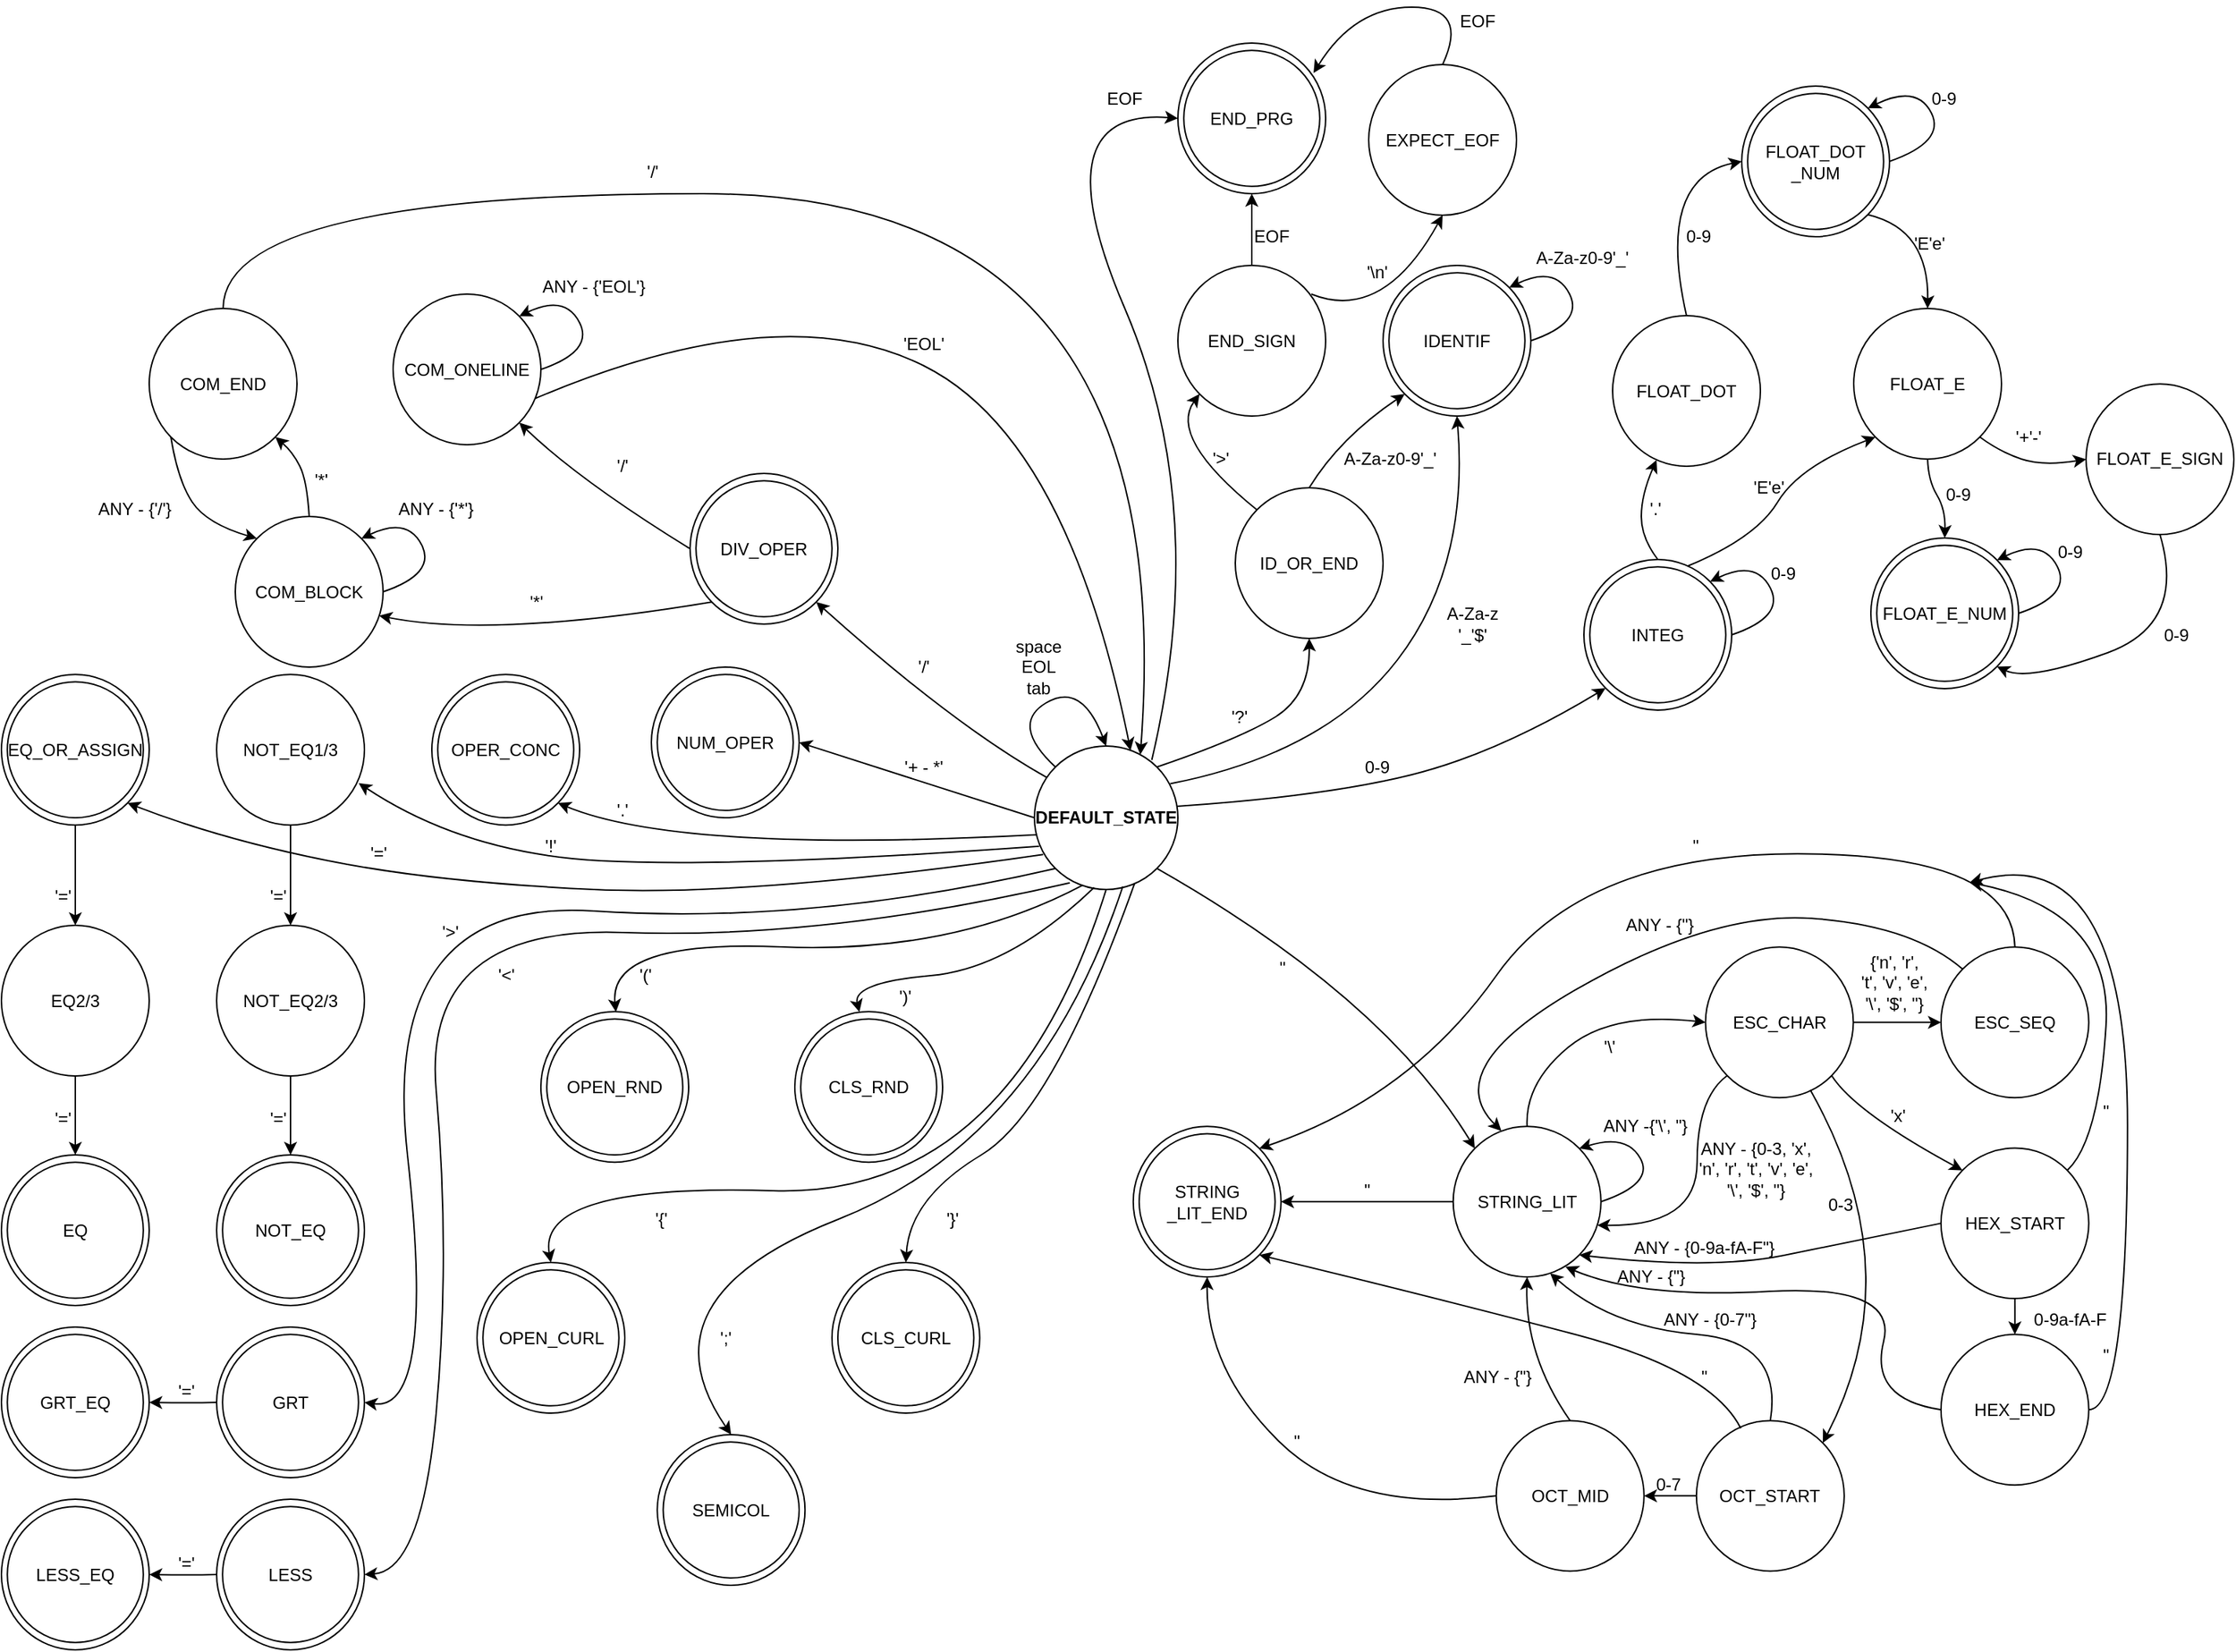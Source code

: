 <mxfile version="20.5.3"><diagram id="B4c5OdeZnFxXY1j4tQRh" name="Page-1"><mxGraphModel dx="1146" dy="499" grid="1" gridSize="10" guides="1" tooltips="1" connect="1" arrows="1" fold="1" page="1" pageScale="1" pageWidth="1654" pageHeight="1169" math="0" shadow="0"><root><mxCell id="0"/><mxCell id="1" parent="0"/><mxCell id="rxYX9RSnvcoezxCYLgSo-1" value="&lt;div&gt;&lt;b&gt;DEFAULT_STATE&lt;br&gt;&lt;/b&gt;&lt;/div&gt;" style="ellipse;whiteSpace=wrap;html=1;" parent="1" vertex="1"><mxGeometry x="777" y="535" width="100" height="100" as="geometry"/></mxCell><mxCell id="rxYX9RSnvcoezxCYLgSo-2" value="" style="curved=1;endArrow=classic;html=1;rounded=0;entryX=0.5;entryY=0;entryDx=0;entryDy=0;exitX=0;exitY=0;exitDx=0;exitDy=0;" parent="1" source="rxYX9RSnvcoezxCYLgSo-1" target="rxYX9RSnvcoezxCYLgSo-1" edge="1"><mxGeometry width="50" height="50" relative="1" as="geometry"><mxPoint x="790" y="550" as="sourcePoint"/><mxPoint x="817" y="539" as="targetPoint"/><Array as="points"><mxPoint x="760" y="520"/><mxPoint x="810" y="490"/></Array></mxGeometry></mxCell><mxCell id="rxYX9RSnvcoezxCYLgSo-3" value="&lt;div&gt;space&lt;/div&gt;&lt;div&gt;EOL&lt;/div&gt;&lt;div&gt;tab&lt;br&gt;&lt;/div&gt;" style="text;html=1;strokeColor=none;fillColor=none;align=center;verticalAlign=middle;whiteSpace=wrap;rounded=0;" parent="1" vertex="1"><mxGeometry x="750" y="460" width="60" height="40" as="geometry"/></mxCell><mxCell id="rxYX9RSnvcoezxCYLgSo-8" value="" style="curved=1;endArrow=classic;html=1;rounded=0;exitX=0.089;exitY=0.221;exitDx=0;exitDy=0;exitPerimeter=0;entryX=1;entryY=1;entryDx=0;entryDy=0;" parent="1" source="rxYX9RSnvcoezxCYLgSo-1" target="rxYX9RSnvcoezxCYLgSo-11" edge="1"><mxGeometry width="50" height="50" relative="1" as="geometry"><mxPoint x="650" y="560" as="sourcePoint"/><mxPoint x="640" y="470" as="targetPoint"/><Array as="points"><mxPoint x="720" y="520"/></Array></mxGeometry></mxCell><mxCell id="rxYX9RSnvcoezxCYLgSo-9" value="'/'" style="text;html=1;strokeColor=none;fillColor=none;align=center;verticalAlign=middle;whiteSpace=wrap;rounded=0;" parent="1" vertex="1"><mxGeometry x="670" y="465" width="60" height="30" as="geometry"/></mxCell><mxCell id="rxYX9RSnvcoezxCYLgSo-11" value="" style="ellipse;whiteSpace=wrap;html=1;" parent="1" vertex="1"><mxGeometry x="537" y="345" width="103" height="105" as="geometry"/></mxCell><mxCell id="rxYX9RSnvcoezxCYLgSo-14" value="DIV_OPER" style="ellipse;whiteSpace=wrap;html=1;aspect=fixed;" parent="1" vertex="1"><mxGeometry x="541.12" y="350.12" width="94.76" height="94.76" as="geometry"/></mxCell><mxCell id="rxYX9RSnvcoezxCYLgSo-16" value="COM_ONELINE" style="ellipse;whiteSpace=wrap;html=1;" parent="1" vertex="1"><mxGeometry x="330" y="220" width="103" height="105" as="geometry"/></mxCell><mxCell id="rxYX9RSnvcoezxCYLgSo-24" value="" style="curved=1;endArrow=classic;html=1;rounded=0;exitX=1;exitY=0.5;exitDx=0;exitDy=0;entryX=1;entryY=0;entryDx=0;entryDy=0;" parent="1" source="rxYX9RSnvcoezxCYLgSo-16" target="rxYX9RSnvcoezxCYLgSo-16" edge="1"><mxGeometry width="50" height="50" relative="1" as="geometry"><mxPoint x="433" y="280" as="sourcePoint"/><mxPoint x="483" y="230" as="targetPoint"/><Array as="points"><mxPoint x="470" y="260"/><mxPoint x="450" y="220"/></Array></mxGeometry></mxCell><mxCell id="rxYX9RSnvcoezxCYLgSo-25" value="ANY - {'EOL'}" style="text;html=1;strokeColor=none;fillColor=none;align=center;verticalAlign=middle;whiteSpace=wrap;rounded=0;" parent="1" vertex="1"><mxGeometry x="430" y="200" width="80" height="30" as="geometry"/></mxCell><mxCell id="rxYX9RSnvcoezxCYLgSo-26" value="" style="curved=1;endArrow=classic;html=1;rounded=0;exitX=0;exitY=0.5;exitDx=0;exitDy=0;entryX=1;entryY=1;entryDx=0;entryDy=0;" parent="1" source="rxYX9RSnvcoezxCYLgSo-11" target="rxYX9RSnvcoezxCYLgSo-16" edge="1"><mxGeometry width="50" height="50" relative="1" as="geometry"><mxPoint x="460" y="360" as="sourcePoint"/><mxPoint x="510" y="310" as="targetPoint"/><Array as="points"><mxPoint x="460" y="350"/></Array></mxGeometry></mxCell><mxCell id="rxYX9RSnvcoezxCYLgSo-27" value="'/'" style="text;html=1;strokeColor=none;fillColor=none;align=center;verticalAlign=middle;whiteSpace=wrap;rounded=0;" parent="1" vertex="1"><mxGeometry x="460" y="325" width="60" height="30" as="geometry"/></mxCell><mxCell id="rxYX9RSnvcoezxCYLgSo-28" value="" style="curved=1;endArrow=classic;html=1;rounded=0;exitX=0.961;exitY=0.693;exitDx=0;exitDy=0;entryX=0.67;entryY=0.031;entryDx=0;entryDy=0;entryPerimeter=0;exitPerimeter=0;" parent="1" source="rxYX9RSnvcoezxCYLgSo-16" target="rxYX9RSnvcoezxCYLgSo-1" edge="1"><mxGeometry width="50" height="50" relative="1" as="geometry"><mxPoint x="560" y="325" as="sourcePoint"/><mxPoint x="810" y="430" as="targetPoint"/><Array as="points"><mxPoint x="600" y="220"/><mxPoint x="800" y="320"/></Array></mxGeometry></mxCell><mxCell id="rxYX9RSnvcoezxCYLgSo-29" value="'EOL'" style="text;html=1;strokeColor=none;fillColor=none;align=center;verticalAlign=middle;whiteSpace=wrap;rounded=0;" parent="1" vertex="1"><mxGeometry x="670" y="240" width="60" height="30" as="geometry"/></mxCell><mxCell id="rxYX9RSnvcoezxCYLgSo-31" value="COM_BLOCK" style="ellipse;whiteSpace=wrap;html=1;" parent="1" vertex="1"><mxGeometry x="220" y="375" width="103" height="105" as="geometry"/></mxCell><mxCell id="rxYX9RSnvcoezxCYLgSo-32" value="" style="curved=1;endArrow=classic;html=1;rounded=0;exitX=1;exitY=0.5;exitDx=0;exitDy=0;entryX=1;entryY=0;entryDx=0;entryDy=0;" parent="1" source="rxYX9RSnvcoezxCYLgSo-31" target="rxYX9RSnvcoezxCYLgSo-31" edge="1"><mxGeometry width="50" height="50" relative="1" as="geometry"><mxPoint x="323" y="435" as="sourcePoint"/><mxPoint x="373" y="385" as="targetPoint"/><Array as="points"><mxPoint x="360" y="415"/><mxPoint x="340" y="375"/></Array></mxGeometry></mxCell><mxCell id="rxYX9RSnvcoezxCYLgSo-33" value="ANY - {'*'}" style="text;html=1;strokeColor=none;fillColor=none;align=center;verticalAlign=middle;whiteSpace=wrap;rounded=0;" parent="1" vertex="1"><mxGeometry x="320" y="355" width="80" height="30" as="geometry"/></mxCell><mxCell id="rxYX9RSnvcoezxCYLgSo-34" value="" style="curved=1;endArrow=classic;html=1;rounded=0;exitX=0;exitY=1;exitDx=0;exitDy=0;entryX=0.974;entryY=0.659;entryDx=0;entryDy=0;entryPerimeter=0;" parent="1" source="rxYX9RSnvcoezxCYLgSo-11" target="rxYX9RSnvcoezxCYLgSo-31" edge="1"><mxGeometry width="50" height="50" relative="1" as="geometry"><mxPoint x="420" y="420" as="sourcePoint"/><mxPoint x="470" y="370" as="targetPoint"/><Array as="points"><mxPoint x="400" y="460"/></Array></mxGeometry></mxCell><mxCell id="rxYX9RSnvcoezxCYLgSo-35" value="'*'" style="text;html=1;strokeColor=none;fillColor=none;align=center;verticalAlign=middle;whiteSpace=wrap;rounded=0;" parent="1" vertex="1"><mxGeometry x="400" y="420" width="60" height="30" as="geometry"/></mxCell><mxCell id="rxYX9RSnvcoezxCYLgSo-38" value="COM_END" style="ellipse;whiteSpace=wrap;html=1;" parent="1" vertex="1"><mxGeometry x="160" y="230" width="103" height="105" as="geometry"/></mxCell><mxCell id="rxYX9RSnvcoezxCYLgSo-41" value="" style="curved=1;endArrow=classic;html=1;rounded=0;exitX=0.5;exitY=0;exitDx=0;exitDy=0;entryX=1;entryY=1;entryDx=0;entryDy=0;" parent="1" source="rxYX9RSnvcoezxCYLgSo-31" target="rxYX9RSnvcoezxCYLgSo-38" edge="1"><mxGeometry width="50" height="50" relative="1" as="geometry"><mxPoint x="270" y="350" as="sourcePoint"/><mxPoint x="320" y="300" as="targetPoint"/><Array as="points"><mxPoint x="270" y="350"/><mxPoint x="260" y="330"/></Array></mxGeometry></mxCell><mxCell id="rxYX9RSnvcoezxCYLgSo-42" value="'*'" style="text;html=1;strokeColor=none;fillColor=none;align=center;verticalAlign=middle;whiteSpace=wrap;rounded=0;" parent="1" vertex="1"><mxGeometry x="250" y="335" width="60" height="30" as="geometry"/></mxCell><mxCell id="rxYX9RSnvcoezxCYLgSo-43" value="" style="curved=1;endArrow=classic;html=1;rounded=0;exitX=0.5;exitY=0;exitDx=0;exitDy=0;entryX=0.738;entryY=0.06;entryDx=0;entryDy=0;entryPerimeter=0;" parent="1" source="rxYX9RSnvcoezxCYLgSo-38" target="rxYX9RSnvcoezxCYLgSo-1" edge="1"><mxGeometry width="50" height="50" relative="1" as="geometry"><mxPoint x="230" y="200" as="sourcePoint"/><mxPoint x="280" y="150" as="targetPoint"/><Array as="points"><mxPoint x="212" y="150"/><mxPoint x="880" y="150"/></Array></mxGeometry></mxCell><mxCell id="rxYX9RSnvcoezxCYLgSo-44" value="'/'" style="text;html=1;strokeColor=none;fillColor=none;align=center;verticalAlign=middle;whiteSpace=wrap;rounded=0;" parent="1" vertex="1"><mxGeometry x="481.12" y="120" width="60" height="30" as="geometry"/></mxCell><mxCell id="rxYX9RSnvcoezxCYLgSo-45" value="" style="curved=1;endArrow=classic;html=1;rounded=0;entryX=0;entryY=0;entryDx=0;entryDy=0;exitX=0;exitY=1;exitDx=0;exitDy=0;" parent="1" source="rxYX9RSnvcoezxCYLgSo-38" target="rxYX9RSnvcoezxCYLgSo-31" edge="1"><mxGeometry width="50" height="50" relative="1" as="geometry"><mxPoint x="380" y="350" as="sourcePoint"/><mxPoint x="430" y="300" as="targetPoint"/><Array as="points"><mxPoint x="180" y="350"/><mxPoint x="200" y="380"/></Array></mxGeometry></mxCell><mxCell id="rxYX9RSnvcoezxCYLgSo-46" value="ANY - {'/'}" style="text;html=1;strokeColor=none;fillColor=none;align=center;verticalAlign=middle;whiteSpace=wrap;rounded=0;" parent="1" vertex="1"><mxGeometry x="120" y="355" width="60" height="30" as="geometry"/></mxCell><mxCell id="RRF14F_0tP4bHI7PFCEU-1" value="" style="ellipse;whiteSpace=wrap;html=1;" parent="1" vertex="1"><mxGeometry x="510" y="480" width="103" height="105" as="geometry"/></mxCell><mxCell id="RRF14F_0tP4bHI7PFCEU-2" value="NUM_OPER" style="ellipse;whiteSpace=wrap;html=1;aspect=fixed;" parent="1" vertex="1"><mxGeometry x="514.12" y="485.12" width="94.76" height="94.76" as="geometry"/></mxCell><mxCell id="RRF14F_0tP4bHI7PFCEU-3" value="" style="curved=1;endArrow=classic;html=1;rounded=0;exitX=0;exitY=0.5;exitDx=0;exitDy=0;entryX=1;entryY=0.5;entryDx=0;entryDy=0;" parent="1" source="rxYX9RSnvcoezxCYLgSo-1" target="RRF14F_0tP4bHI7PFCEU-1" edge="1"><mxGeometry width="50" height="50" relative="1" as="geometry"><mxPoint x="480" y="630" as="sourcePoint"/><mxPoint x="530" y="580" as="targetPoint"/><Array as="points"/></mxGeometry></mxCell><mxCell id="RRF14F_0tP4bHI7PFCEU-4" value="'+ - *'" style="text;html=1;strokeColor=none;fillColor=none;align=center;verticalAlign=middle;whiteSpace=wrap;rounded=0;" parent="1" vertex="1"><mxGeometry x="670" y="535" width="60" height="30" as="geometry"/></mxCell><mxCell id="RRF14F_0tP4bHI7PFCEU-5" value="" style="ellipse;whiteSpace=wrap;html=1;" parent="1" vertex="1"><mxGeometry x="357" y="485.12" width="103" height="105" as="geometry"/></mxCell><mxCell id="RRF14F_0tP4bHI7PFCEU-6" value="OPER_CONC" style="ellipse;whiteSpace=wrap;html=1;aspect=fixed;" parent="1" vertex="1"><mxGeometry x="361.12" y="490.24" width="94.76" height="94.76" as="geometry"/></mxCell><mxCell id="RRF14F_0tP4bHI7PFCEU-7" value="NOT_EQ1/3" style="ellipse;whiteSpace=wrap;html=1;" parent="1" vertex="1"><mxGeometry x="207" y="485.12" width="103" height="105" as="geometry"/></mxCell><mxCell id="RRF14F_0tP4bHI7PFCEU-9" value="" style="ellipse;whiteSpace=wrap;html=1;" parent="1" vertex="1"><mxGeometry x="57" y="485.12" width="103" height="105" as="geometry"/></mxCell><mxCell id="RRF14F_0tP4bHI7PFCEU-10" value="EQ_OR_ASSIGN" style="ellipse;whiteSpace=wrap;html=1;aspect=fixed;" parent="1" vertex="1"><mxGeometry x="61.12" y="490.24" width="94.76" height="94.76" as="geometry"/></mxCell><mxCell id="RRF14F_0tP4bHI7PFCEU-11" value="" style="curved=1;endArrow=classic;html=1;rounded=0;exitX=0.01;exitY=0.619;exitDx=0;exitDy=0;exitPerimeter=0;entryX=1;entryY=1;entryDx=0;entryDy=0;" parent="1" source="rxYX9RSnvcoezxCYLgSo-1" target="RRF14F_0tP4bHI7PFCEU-5" edge="1"><mxGeometry width="50" height="50" relative="1" as="geometry"><mxPoint x="380" y="630" as="sourcePoint"/><mxPoint x="430" y="580" as="targetPoint"/><Array as="points"><mxPoint x="530" y="610"/></Array></mxGeometry></mxCell><mxCell id="RRF14F_0tP4bHI7PFCEU-12" value="" style="curved=1;endArrow=classic;html=1;rounded=0;exitX=0.033;exitY=0.699;exitDx=0;exitDy=0;exitPerimeter=0;entryX=0.961;entryY=0.721;entryDx=0;entryDy=0;entryPerimeter=0;" parent="1" source="rxYX9RSnvcoezxCYLgSo-1" target="RRF14F_0tP4bHI7PFCEU-7" edge="1"><mxGeometry width="50" height="50" relative="1" as="geometry"><mxPoint x="380" y="630" as="sourcePoint"/><mxPoint x="430" y="580" as="targetPoint"/><Array as="points"><mxPoint x="570" y="620"/><mxPoint x="380" y="610"/></Array></mxGeometry></mxCell><mxCell id="RRF14F_0tP4bHI7PFCEU-13" value="" style="curved=1;endArrow=classic;html=1;rounded=0;exitX=0.061;exitY=0.756;exitDx=0;exitDy=0;exitPerimeter=0;entryX=1;entryY=1;entryDx=0;entryDy=0;" parent="1" source="rxYX9RSnvcoezxCYLgSo-1" target="RRF14F_0tP4bHI7PFCEU-9" edge="1"><mxGeometry width="50" height="50" relative="1" as="geometry"><mxPoint x="420" y="630" as="sourcePoint"/><mxPoint x="470" y="580" as="targetPoint"/><Array as="points"><mxPoint x="580" y="640"/><mxPoint x="360" y="630"/><mxPoint x="210" y="600"/></Array></mxGeometry></mxCell><mxCell id="RRF14F_0tP4bHI7PFCEU-14" value="'.'" style="text;html=1;strokeColor=none;fillColor=none;align=center;verticalAlign=middle;whiteSpace=wrap;rounded=0;" parent="1" vertex="1"><mxGeometry x="460" y="565" width="60" height="30" as="geometry"/></mxCell><mxCell id="RRF14F_0tP4bHI7PFCEU-15" value="'!'" style="text;html=1;strokeColor=none;fillColor=none;align=center;verticalAlign=middle;whiteSpace=wrap;rounded=0;" parent="1" vertex="1"><mxGeometry x="410" y="590.12" width="60" height="30" as="geometry"/></mxCell><mxCell id="RRF14F_0tP4bHI7PFCEU-16" value="'='" style="text;html=1;strokeColor=none;fillColor=none;align=center;verticalAlign=middle;whiteSpace=wrap;rounded=0;" parent="1" vertex="1"><mxGeometry x="290" y="595" width="60" height="30" as="geometry"/></mxCell><mxCell id="RRF14F_0tP4bHI7PFCEU-17" value="NOT_EQ2/3" style="ellipse;whiteSpace=wrap;html=1;" parent="1" vertex="1"><mxGeometry x="207" y="660" width="103" height="105" as="geometry"/></mxCell><mxCell id="RRF14F_0tP4bHI7PFCEU-18" value="" style="curved=1;endArrow=classic;html=1;rounded=0;exitX=0.5;exitY=1;exitDx=0;exitDy=0;entryX=0.5;entryY=0;entryDx=0;entryDy=0;" parent="1" source="RRF14F_0tP4bHI7PFCEU-7" target="RRF14F_0tP4bHI7PFCEU-17" edge="1"><mxGeometry width="50" height="50" relative="1" as="geometry"><mxPoint x="420" y="680" as="sourcePoint"/><mxPoint x="470" y="630" as="targetPoint"/><Array as="points"/></mxGeometry></mxCell><mxCell id="RRF14F_0tP4bHI7PFCEU-19" value="" style="ellipse;whiteSpace=wrap;html=1;" parent="1" vertex="1"><mxGeometry x="207" y="820" width="103" height="105" as="geometry"/></mxCell><mxCell id="RRF14F_0tP4bHI7PFCEU-20" value="NOT_EQ" style="ellipse;whiteSpace=wrap;html=1;aspect=fixed;" parent="1" vertex="1"><mxGeometry x="211.12" y="825.12" width="94.76" height="94.76" as="geometry"/></mxCell><mxCell id="RRF14F_0tP4bHI7PFCEU-21" value="" style="curved=1;endArrow=classic;html=1;rounded=0;exitX=0.5;exitY=1;exitDx=0;exitDy=0;entryX=0.5;entryY=0;entryDx=0;entryDy=0;" parent="1" source="RRF14F_0tP4bHI7PFCEU-17" target="RRF14F_0tP4bHI7PFCEU-19" edge="1"><mxGeometry width="50" height="50" relative="1" as="geometry"><mxPoint x="420" y="800" as="sourcePoint"/><mxPoint x="470" y="750" as="targetPoint"/><Array as="points"/></mxGeometry></mxCell><mxCell id="RRF14F_0tP4bHI7PFCEU-22" value="'='" style="text;html=1;strokeColor=none;fillColor=none;align=center;verticalAlign=middle;whiteSpace=wrap;rounded=0;" parent="1" vertex="1"><mxGeometry x="220" y="625" width="60" height="30" as="geometry"/></mxCell><mxCell id="RRF14F_0tP4bHI7PFCEU-23" value="'='" style="text;html=1;strokeColor=none;fillColor=none;align=center;verticalAlign=middle;whiteSpace=wrap;rounded=0;" parent="1" vertex="1"><mxGeometry x="220" y="780" width="60" height="30" as="geometry"/></mxCell><mxCell id="RRF14F_0tP4bHI7PFCEU-24" value="EQ2/3" style="ellipse;whiteSpace=wrap;html=1;" parent="1" vertex="1"><mxGeometry x="57" y="660" width="103" height="105" as="geometry"/></mxCell><mxCell id="RRF14F_0tP4bHI7PFCEU-25" value="" style="curved=1;endArrow=classic;html=1;rounded=0;exitX=0.5;exitY=1;exitDx=0;exitDy=0;entryX=0.5;entryY=0;entryDx=0;entryDy=0;" parent="1" target="RRF14F_0tP4bHI7PFCEU-24" edge="1"><mxGeometry width="50" height="50" relative="1" as="geometry"><mxPoint x="108.5" y="590.12" as="sourcePoint"/><mxPoint x="320" y="630" as="targetPoint"/><Array as="points"/></mxGeometry></mxCell><mxCell id="RRF14F_0tP4bHI7PFCEU-26" value="'='" style="text;html=1;strokeColor=none;fillColor=none;align=center;verticalAlign=middle;whiteSpace=wrap;rounded=0;" parent="1" vertex="1"><mxGeometry x="70" y="625" width="60" height="30" as="geometry"/></mxCell><mxCell id="RRF14F_0tP4bHI7PFCEU-27" value="" style="ellipse;whiteSpace=wrap;html=1;" parent="1" vertex="1"><mxGeometry x="57" y="820" width="103" height="105" as="geometry"/></mxCell><mxCell id="RRF14F_0tP4bHI7PFCEU-28" value="EQ" style="ellipse;whiteSpace=wrap;html=1;aspect=fixed;" parent="1" vertex="1"><mxGeometry x="61.12" y="825.12" width="94.76" height="94.76" as="geometry"/></mxCell><mxCell id="RRF14F_0tP4bHI7PFCEU-29" value="" style="curved=1;endArrow=classic;html=1;rounded=0;exitX=0.5;exitY=1;exitDx=0;exitDy=0;entryX=0.5;entryY=0;entryDx=0;entryDy=0;" parent="1" target="RRF14F_0tP4bHI7PFCEU-27" edge="1"><mxGeometry width="50" height="50" relative="1" as="geometry"><mxPoint x="108.5" y="765" as="sourcePoint"/><mxPoint x="320" y="750" as="targetPoint"/><Array as="points"/></mxGeometry></mxCell><mxCell id="RRF14F_0tP4bHI7PFCEU-30" value="'='" style="text;html=1;strokeColor=none;fillColor=none;align=center;verticalAlign=middle;whiteSpace=wrap;rounded=0;" parent="1" vertex="1"><mxGeometry x="70" y="780" width="60" height="30" as="geometry"/></mxCell><mxCell id="RRF14F_0tP4bHI7PFCEU-35" value="" style="ellipse;whiteSpace=wrap;html=1;" parent="1" vertex="1"><mxGeometry x="207" y="940" width="103" height="105" as="geometry"/></mxCell><mxCell id="RRF14F_0tP4bHI7PFCEU-36" value="GRT" style="ellipse;whiteSpace=wrap;html=1;aspect=fixed;" parent="1" vertex="1"><mxGeometry x="211.12" y="945.12" width="94.76" height="94.76" as="geometry"/></mxCell><mxCell id="RRF14F_0tP4bHI7PFCEU-37" value="" style="ellipse;whiteSpace=wrap;html=1;" parent="1" vertex="1"><mxGeometry x="207" y="1060" width="103" height="105" as="geometry"/></mxCell><mxCell id="RRF14F_0tP4bHI7PFCEU-38" value="LESS" style="ellipse;whiteSpace=wrap;html=1;aspect=fixed;" parent="1" vertex="1"><mxGeometry x="211.12" y="1065.12" width="94.76" height="94.76" as="geometry"/></mxCell><mxCell id="RRF14F_0tP4bHI7PFCEU-39" value="" style="curved=1;endArrow=classic;html=1;rounded=0;exitX=0;exitY=1;exitDx=0;exitDy=0;entryX=1;entryY=0.5;entryDx=0;entryDy=0;" parent="1" source="rxYX9RSnvcoezxCYLgSo-1" target="RRF14F_0tP4bHI7PFCEU-35" edge="1"><mxGeometry width="50" height="50" relative="1" as="geometry"><mxPoint x="360" y="900" as="sourcePoint"/><mxPoint x="410" y="850" as="targetPoint"/><Array as="points"><mxPoint x="620" y="660"/><mxPoint x="320" y="640"/><mxPoint x="360" y="1000"/></Array></mxGeometry></mxCell><mxCell id="RRF14F_0tP4bHI7PFCEU-40" value="" style="curved=1;endArrow=classic;html=1;rounded=0;exitX=0;exitY=1;exitDx=0;exitDy=0;entryX=1;entryY=0.5;entryDx=0;entryDy=0;" parent="1" target="RRF14F_0tP4bHI7PFCEU-37" edge="1"><mxGeometry width="50" height="50" relative="1" as="geometry"><mxPoint x="801.645" y="630.355" as="sourcePoint"/><mxPoint x="320.0" y="1002.5" as="targetPoint"/><Array as="points"><mxPoint x="630" y="670"/><mxPoint x="350" y="660"/><mxPoint x="370" y="890"/><mxPoint x="350" y="1110"/></Array></mxGeometry></mxCell><mxCell id="RRF14F_0tP4bHI7PFCEU-41" value="'&amp;gt;'" style="text;html=1;strokeColor=none;fillColor=none;align=center;verticalAlign=middle;whiteSpace=wrap;rounded=0;" parent="1" vertex="1"><mxGeometry x="340" y="650" width="60" height="30" as="geometry"/></mxCell><mxCell id="RRF14F_0tP4bHI7PFCEU-43" value="'&amp;lt;'" style="text;html=1;strokeColor=none;fillColor=none;align=center;verticalAlign=middle;whiteSpace=wrap;rounded=0;" parent="1" vertex="1"><mxGeometry x="378.5" y="680" width="60" height="30" as="geometry"/></mxCell><mxCell id="RRF14F_0tP4bHI7PFCEU-44" value="" style="ellipse;whiteSpace=wrap;html=1;" parent="1" vertex="1"><mxGeometry x="57" y="940" width="103" height="105" as="geometry"/></mxCell><mxCell id="RRF14F_0tP4bHI7PFCEU-45" value="GRT_EQ" style="ellipse;whiteSpace=wrap;html=1;aspect=fixed;" parent="1" vertex="1"><mxGeometry x="61.12" y="945.12" width="94.76" height="94.76" as="geometry"/></mxCell><mxCell id="RRF14F_0tP4bHI7PFCEU-48" value="" style="curved=1;endArrow=classic;html=1;rounded=0;exitX=0;exitY=0.5;exitDx=0;exitDy=0;entryX=1;entryY=0.5;entryDx=0;entryDy=0;" parent="1" source="RRF14F_0tP4bHI7PFCEU-35" target="RRF14F_0tP4bHI7PFCEU-44" edge="1"><mxGeometry width="50" height="50" relative="1" as="geometry"><mxPoint x="230" y="1080" as="sourcePoint"/><mxPoint x="280" y="1030" as="targetPoint"/><Array as="points"><mxPoint x="190" y="993"/></Array></mxGeometry></mxCell><mxCell id="RRF14F_0tP4bHI7PFCEU-49" value="" style="ellipse;whiteSpace=wrap;html=1;" parent="1" vertex="1"><mxGeometry x="57" y="1060" width="103" height="105" as="geometry"/></mxCell><mxCell id="RRF14F_0tP4bHI7PFCEU-50" value="LESS_EQ" style="ellipse;whiteSpace=wrap;html=1;aspect=fixed;" parent="1" vertex="1"><mxGeometry x="61.12" y="1065.12" width="94.76" height="94.76" as="geometry"/></mxCell><mxCell id="RRF14F_0tP4bHI7PFCEU-51" value="" style="curved=1;endArrow=classic;html=1;rounded=0;exitX=0;exitY=0.5;exitDx=0;exitDy=0;entryX=1;entryY=0.5;entryDx=0;entryDy=0;" parent="1" target="RRF14F_0tP4bHI7PFCEU-49" edge="1"><mxGeometry width="50" height="50" relative="1" as="geometry"><mxPoint x="207.0" y="1112.5" as="sourcePoint"/><mxPoint x="280" y="1150" as="targetPoint"/><Array as="points"><mxPoint x="190" y="1113"/></Array></mxGeometry></mxCell><mxCell id="RRF14F_0tP4bHI7PFCEU-52" value="'='" style="text;html=1;strokeColor=none;fillColor=none;align=center;verticalAlign=middle;whiteSpace=wrap;rounded=0;" parent="1" vertex="1"><mxGeometry x="155.88" y="970" width="60" height="30" as="geometry"/></mxCell><mxCell id="RRF14F_0tP4bHI7PFCEU-53" value="'='" style="text;html=1;strokeColor=none;fillColor=none;align=center;verticalAlign=middle;whiteSpace=wrap;rounded=0;" parent="1" vertex="1"><mxGeometry x="155.88" y="1090" width="60" height="30" as="geometry"/></mxCell><mxCell id="RRF14F_0tP4bHI7PFCEU-55" value="" style="ellipse;whiteSpace=wrap;html=1;" parent="1" vertex="1"><mxGeometry x="433" y="720.12" width="103" height="105" as="geometry"/></mxCell><mxCell id="RRF14F_0tP4bHI7PFCEU-56" value="OPEN_RND" style="ellipse;whiteSpace=wrap;html=1;aspect=fixed;" parent="1" vertex="1"><mxGeometry x="437.12" y="725.24" width="94.76" height="94.76" as="geometry"/></mxCell><mxCell id="RRF14F_0tP4bHI7PFCEU-57" value="" style="ellipse;whiteSpace=wrap;html=1;" parent="1" vertex="1"><mxGeometry x="610" y="720.12" width="103" height="105" as="geometry"/></mxCell><mxCell id="RRF14F_0tP4bHI7PFCEU-58" value="CLS_RND" style="ellipse;whiteSpace=wrap;html=1;aspect=fixed;" parent="1" vertex="1"><mxGeometry x="614.12" y="725.24" width="94.76" height="94.76" as="geometry"/></mxCell><mxCell id="RRF14F_0tP4bHI7PFCEU-60" value="" style="ellipse;whiteSpace=wrap;html=1;" parent="1" vertex="1"><mxGeometry x="514.12" y="1015" width="103" height="105" as="geometry"/></mxCell><mxCell id="RRF14F_0tP4bHI7PFCEU-61" value="SEMICOL" style="ellipse;whiteSpace=wrap;html=1;aspect=fixed;" parent="1" vertex="1"><mxGeometry x="518.24" y="1020.12" width="94.76" height="94.76" as="geometry"/></mxCell><mxCell id="RRF14F_0tP4bHI7PFCEU-62" value="" style="ellipse;whiteSpace=wrap;html=1;" parent="1" vertex="1"><mxGeometry x="388.5" y="895" width="103" height="105" as="geometry"/></mxCell><mxCell id="RRF14F_0tP4bHI7PFCEU-63" value="OPEN_CURL" style="ellipse;whiteSpace=wrap;html=1;aspect=fixed;" parent="1" vertex="1"><mxGeometry x="392.62" y="900.12" width="94.76" height="94.76" as="geometry"/></mxCell><mxCell id="RRF14F_0tP4bHI7PFCEU-64" value="" style="ellipse;whiteSpace=wrap;html=1;" parent="1" vertex="1"><mxGeometry x="635.88" y="895" width="103" height="105" as="geometry"/></mxCell><mxCell id="RRF14F_0tP4bHI7PFCEU-65" value="CLS_CURL" style="ellipse;whiteSpace=wrap;html=1;aspect=fixed;" parent="1" vertex="1"><mxGeometry x="640" y="900.12" width="94.76" height="94.76" as="geometry"/></mxCell><mxCell id="RRF14F_0tP4bHI7PFCEU-66" value="" style="curved=1;endArrow=classic;html=1;rounded=0;exitX=0.333;exitY=0.972;exitDx=0;exitDy=0;exitPerimeter=0;entryX=0.508;entryY=0.002;entryDx=0;entryDy=0;entryPerimeter=0;" parent="1" source="rxYX9RSnvcoezxCYLgSo-1" target="RRF14F_0tP4bHI7PFCEU-55" edge="1"><mxGeometry width="50" height="50" relative="1" as="geometry"><mxPoint x="660" y="820" as="sourcePoint"/><mxPoint x="490" y="720" as="targetPoint"/><Array as="points"><mxPoint x="720" y="680"/><mxPoint x="480" y="670"/></Array></mxGeometry></mxCell><mxCell id="RRF14F_0tP4bHI7PFCEU-67" value="" style="curved=1;endArrow=classic;html=1;rounded=0;exitX=0.416;exitY=0.986;exitDx=0;exitDy=0;exitPerimeter=0;entryX=0.437;entryY=0.003;entryDx=0;entryDy=0;entryPerimeter=0;" parent="1" source="rxYX9RSnvcoezxCYLgSo-1" target="RRF14F_0tP4bHI7PFCEU-57" edge="1"><mxGeometry width="50" height="50" relative="1" as="geometry"><mxPoint x="540" y="780" as="sourcePoint"/><mxPoint x="590" y="730" as="targetPoint"/><Array as="points"><mxPoint x="760" y="690"/><mxPoint x="650" y="700"/></Array></mxGeometry></mxCell><mxCell id="RRF14F_0tP4bHI7PFCEU-68" value="'('" style="text;html=1;strokeColor=none;fillColor=none;align=center;verticalAlign=middle;whiteSpace=wrap;rounded=0;" parent="1" vertex="1"><mxGeometry x="476" y="680" width="60" height="30" as="geometry"/></mxCell><mxCell id="RRF14F_0tP4bHI7PFCEU-69" value="')'" style="text;html=1;strokeColor=none;fillColor=none;align=center;verticalAlign=middle;whiteSpace=wrap;rounded=0;" parent="1" vertex="1"><mxGeometry x="657.38" y="695.24" width="60" height="30" as="geometry"/></mxCell><mxCell id="RRF14F_0tP4bHI7PFCEU-70" value="" style="curved=1;endArrow=classic;html=1;rounded=0;exitX=0.5;exitY=1;exitDx=0;exitDy=0;entryX=0.5;entryY=0;entryDx=0;entryDy=0;" parent="1" source="rxYX9RSnvcoezxCYLgSo-1" target="RRF14F_0tP4bHI7PFCEU-62" edge="1"><mxGeometry width="50" height="50" relative="1" as="geometry"><mxPoint x="450" y="900" as="sourcePoint"/><mxPoint x="500" y="850" as="targetPoint"/><Array as="points"><mxPoint x="760" y="850"/><mxPoint x="430" y="840"/></Array></mxGeometry></mxCell><mxCell id="RRF14F_0tP4bHI7PFCEU-71" value="" style="curved=1;endArrow=classic;html=1;rounded=0;entryX=0.5;entryY=0;entryDx=0;entryDy=0;exitX=0.616;exitY=0.979;exitDx=0;exitDy=0;exitPerimeter=0;" parent="1" source="rxYX9RSnvcoezxCYLgSo-1" target="RRF14F_0tP4bHI7PFCEU-60" edge="1"><mxGeometry width="50" height="50" relative="1" as="geometry"><mxPoint x="450" y="900" as="sourcePoint"/><mxPoint x="500" y="850" as="targetPoint"/><Array as="points"><mxPoint x="780" y="810"/><mxPoint x="500" y="920"/></Array></mxGeometry></mxCell><mxCell id="RRF14F_0tP4bHI7PFCEU-72" value="" style="curved=1;endArrow=classic;html=1;rounded=0;exitX=0.698;exitY=0.958;exitDx=0;exitDy=0;exitPerimeter=0;entryX=0.5;entryY=0;entryDx=0;entryDy=0;" parent="1" source="rxYX9RSnvcoezxCYLgSo-1" target="RRF14F_0tP4bHI7PFCEU-64" edge="1"><mxGeometry width="50" height="50" relative="1" as="geometry"><mxPoint x="450" y="900" as="sourcePoint"/><mxPoint x="500" y="850" as="targetPoint"/><Array as="points"><mxPoint x="790" y="790"/><mxPoint x="690" y="850"/></Array></mxGeometry></mxCell><mxCell id="RRF14F_0tP4bHI7PFCEU-74" value="'{'" style="text;html=1;strokeColor=none;fillColor=none;align=center;verticalAlign=middle;whiteSpace=wrap;rounded=0;" parent="1" vertex="1"><mxGeometry x="487.38" y="850" width="60" height="30" as="geometry"/></mxCell><mxCell id="RRF14F_0tP4bHI7PFCEU-76" value="'}'" style="text;html=1;strokeColor=none;fillColor=none;align=center;verticalAlign=middle;whiteSpace=wrap;rounded=0;" parent="1" vertex="1"><mxGeometry x="690" y="850" width="60" height="30" as="geometry"/></mxCell><mxCell id="RRF14F_0tP4bHI7PFCEU-77" value="';'" style="text;html=1;strokeColor=none;fillColor=none;align=center;verticalAlign=middle;whiteSpace=wrap;rounded=0;" parent="1" vertex="1"><mxGeometry x="531.5" y="932.5" width="60" height="30" as="geometry"/></mxCell><mxCell id="RRF14F_0tP4bHI7PFCEU-81" value="" style="curved=1;endArrow=classic;html=1;rounded=0;exitX=0.947;exitY=0.263;exitDx=0;exitDy=0;entryX=0.5;entryY=1;entryDx=0;entryDy=0;exitPerimeter=0;" parent="1" source="rxYX9RSnvcoezxCYLgSo-1" target="RRF14F_0tP4bHI7PFCEU-83" edge="1"><mxGeometry width="50" height="50" relative="1" as="geometry"><mxPoint x="970" y="440" as="sourcePoint"/><mxPoint x="1071.5" y="307.5" as="targetPoint"/><Array as="points"><mxPoint x="980" y="540"/><mxPoint x="1080" y="410"/></Array></mxGeometry></mxCell><mxCell id="RRF14F_0tP4bHI7PFCEU-83" value="" style="ellipse;whiteSpace=wrap;html=1;" parent="1" vertex="1"><mxGeometry x="1020" y="200" width="103" height="105" as="geometry"/></mxCell><mxCell id="RRF14F_0tP4bHI7PFCEU-84" value="" style="curved=1;endArrow=classic;html=1;rounded=0;exitX=1;exitY=0.5;exitDx=0;exitDy=0;entryX=1;entryY=0;entryDx=0;entryDy=0;" parent="1" source="RRF14F_0tP4bHI7PFCEU-83" target="RRF14F_0tP4bHI7PFCEU-83" edge="1"><mxGeometry width="50" height="50" relative="1" as="geometry"><mxPoint x="1123" y="260" as="sourcePoint"/><mxPoint x="1173" y="210" as="targetPoint"/><Array as="points"><mxPoint x="1160" y="240"/><mxPoint x="1140" y="200"/></Array></mxGeometry></mxCell><mxCell id="RRF14F_0tP4bHI7PFCEU-85" value="A-Za-z0-9'_'" style="text;html=1;strokeColor=none;fillColor=none;align=center;verticalAlign=middle;whiteSpace=wrap;rounded=0;" parent="1" vertex="1"><mxGeometry x="1118.88" y="180" width="80" height="30" as="geometry"/></mxCell><mxCell id="RRF14F_0tP4bHI7PFCEU-86" value="IDENTIF" style="ellipse;whiteSpace=wrap;html=1;aspect=fixed;" parent="1" vertex="1"><mxGeometry x="1024.12" y="205.12" width="94.76" height="94.76" as="geometry"/></mxCell><mxCell id="RRF14F_0tP4bHI7PFCEU-88" value="ID_OR_END" style="ellipse;whiteSpace=wrap;html=1;" parent="1" vertex="1"><mxGeometry x="917" y="355" width="103" height="105" as="geometry"/></mxCell><mxCell id="RRF14F_0tP4bHI7PFCEU-89" value="" style="curved=1;endArrow=classic;html=1;rounded=0;exitX=1;exitY=0;exitDx=0;exitDy=0;entryX=0.5;entryY=1;entryDx=0;entryDy=0;" parent="1" source="rxYX9RSnvcoezxCYLgSo-1" target="RRF14F_0tP4bHI7PFCEU-88" edge="1"><mxGeometry width="50" height="50" relative="1" as="geometry"><mxPoint x="740" y="450" as="sourcePoint"/><mxPoint x="790" y="400" as="targetPoint"/><Array as="points"><mxPoint x="920" y="530"/><mxPoint x="969" y="500"/></Array></mxGeometry></mxCell><mxCell id="RRF14F_0tP4bHI7PFCEU-90" value="END_SIGN" style="ellipse;whiteSpace=wrap;html=1;" parent="1" vertex="1"><mxGeometry x="877" y="200" width="103" height="105" as="geometry"/></mxCell><mxCell id="RRF14F_0tP4bHI7PFCEU-92" value="" style="curved=1;endArrow=classic;html=1;rounded=0;exitX=0;exitY=0;exitDx=0;exitDy=0;entryX=0;entryY=1;entryDx=0;entryDy=0;" parent="1" source="RRF14F_0tP4bHI7PFCEU-88" target="RRF14F_0tP4bHI7PFCEU-90" edge="1"><mxGeometry width="50" height="50" relative="1" as="geometry"><mxPoint x="860" y="350" as="sourcePoint"/><mxPoint x="910" y="300" as="targetPoint"/><Array as="points"><mxPoint x="870" y="320"/></Array></mxGeometry></mxCell><mxCell id="RRF14F_0tP4bHI7PFCEU-93" value="'?'" style="text;html=1;strokeColor=none;fillColor=none;align=center;verticalAlign=middle;whiteSpace=wrap;rounded=0;" parent="1" vertex="1"><mxGeometry x="890" y="500" width="60" height="30" as="geometry"/></mxCell><mxCell id="RRF14F_0tP4bHI7PFCEU-94" value="" style="curved=1;endArrow=classic;html=1;rounded=0;entryX=0;entryY=1;entryDx=0;entryDy=0;exitX=0.5;exitY=0;exitDx=0;exitDy=0;" parent="1" source="RRF14F_0tP4bHI7PFCEU-88" target="RRF14F_0tP4bHI7PFCEU-83" edge="1"><mxGeometry width="50" height="50" relative="1" as="geometry"><mxPoint x="840" y="420" as="sourcePoint"/><mxPoint x="890" y="370" as="targetPoint"/><Array as="points"><mxPoint x="990" y="320"/></Array></mxGeometry></mxCell><mxCell id="RRF14F_0tP4bHI7PFCEU-95" value="A-Za-z0-9'_'" style="text;html=1;strokeColor=none;fillColor=none;align=center;verticalAlign=middle;whiteSpace=wrap;rounded=0;" parent="1" vertex="1"><mxGeometry x="990" y="320.12" width="70" height="30" as="geometry"/></mxCell><mxCell id="RRF14F_0tP4bHI7PFCEU-96" value="'&amp;gt;'" style="text;html=1;strokeColor=none;fillColor=none;align=center;verticalAlign=middle;whiteSpace=wrap;rounded=0;" parent="1" vertex="1"><mxGeometry x="877" y="320.12" width="60" height="30" as="geometry"/></mxCell><mxCell id="RRF14F_0tP4bHI7PFCEU-97" value="END_SIGN" style="ellipse;whiteSpace=wrap;html=1;" parent="1" vertex="1"><mxGeometry x="877" y="45" width="103" height="105" as="geometry"/></mxCell><mxCell id="RRF14F_0tP4bHI7PFCEU-98" value="" style="endArrow=classic;html=1;rounded=0;exitX=0.5;exitY=0;exitDx=0;exitDy=0;entryX=0.5;entryY=1;entryDx=0;entryDy=0;" parent="1" source="RRF14F_0tP4bHI7PFCEU-90" target="RRF14F_0tP4bHI7PFCEU-97" edge="1"><mxGeometry width="50" height="50" relative="1" as="geometry"><mxPoint x="990" y="250" as="sourcePoint"/><mxPoint x="1040" y="200" as="targetPoint"/></mxGeometry></mxCell><mxCell id="RRF14F_0tP4bHI7PFCEU-99" value="EOF" style="text;html=1;align=center;verticalAlign=middle;resizable=0;points=[];autosize=1;strokeColor=none;fillColor=none;" parent="1" vertex="1"><mxGeometry x="917" y="165" width="50" height="30" as="geometry"/></mxCell><mxCell id="RRF14F_0tP4bHI7PFCEU-100" value="END_PRG" style="ellipse;whiteSpace=wrap;html=1;aspect=fixed;" parent="1" vertex="1"><mxGeometry x="881.12" y="50.12" width="94.76" height="94.76" as="geometry"/></mxCell><mxCell id="RRF14F_0tP4bHI7PFCEU-101" value="&lt;div&gt;A-Za-z&lt;/div&gt;&lt;div&gt;'_'$'&lt;/div&gt;" style="text;html=1;strokeColor=none;fillColor=none;align=center;verticalAlign=middle;whiteSpace=wrap;rounded=0;" parent="1" vertex="1"><mxGeometry x="1041.88" y="435" width="81.12" height="30" as="geometry"/></mxCell><mxCell id="RRF14F_0tP4bHI7PFCEU-102" value="" style="curved=1;endArrow=classic;html=1;rounded=0;exitX=0.996;exitY=0.42;exitDx=0;exitDy=0;exitPerimeter=0;entryX=0;entryY=1;entryDx=0;entryDy=0;" parent="1" source="rxYX9RSnvcoezxCYLgSo-1" target="RRF14F_0tP4bHI7PFCEU-103" edge="1"><mxGeometry width="50" height="50" relative="1" as="geometry"><mxPoint x="960" y="580" as="sourcePoint"/><mxPoint x="1130" y="520" as="targetPoint"/><Array as="points"><mxPoint x="980" y="570"/><mxPoint x="1100" y="540"/></Array></mxGeometry></mxCell><mxCell id="RRF14F_0tP4bHI7PFCEU-103" value="" style="ellipse;whiteSpace=wrap;html=1;" parent="1" vertex="1"><mxGeometry x="1160" y="405" width="103" height="105" as="geometry"/></mxCell><mxCell id="RRF14F_0tP4bHI7PFCEU-104" value="" style="curved=1;endArrow=classic;html=1;rounded=0;exitX=1;exitY=0.5;exitDx=0;exitDy=0;entryX=1;entryY=0;entryDx=0;entryDy=0;" parent="1" source="RRF14F_0tP4bHI7PFCEU-103" target="RRF14F_0tP4bHI7PFCEU-103" edge="1"><mxGeometry width="50" height="50" relative="1" as="geometry"><mxPoint x="1263" y="465" as="sourcePoint"/><mxPoint x="1313" y="415" as="targetPoint"/><Array as="points"><mxPoint x="1300" y="445"/><mxPoint x="1280" y="405"/></Array></mxGeometry></mxCell><mxCell id="RRF14F_0tP4bHI7PFCEU-105" value="0-9" style="text;html=1;strokeColor=none;fillColor=none;align=center;verticalAlign=middle;whiteSpace=wrap;rounded=0;" parent="1" vertex="1"><mxGeometry x="1258.88" y="400" width="80" height="30" as="geometry"/></mxCell><mxCell id="RRF14F_0tP4bHI7PFCEU-106" value="INTEG" style="ellipse;whiteSpace=wrap;html=1;aspect=fixed;" parent="1" vertex="1"><mxGeometry x="1164.12" y="410.12" width="94.76" height="94.76" as="geometry"/></mxCell><mxCell id="RRF14F_0tP4bHI7PFCEU-108" value="0-9" style="text;html=1;strokeColor=none;fillColor=none;align=center;verticalAlign=middle;whiteSpace=wrap;rounded=0;" parent="1" vertex="1"><mxGeometry x="975.88" y="535" width="80" height="30" as="geometry"/></mxCell><mxCell id="RRF14F_0tP4bHI7PFCEU-110" value="FLOAT_DOT" style="ellipse;whiteSpace=wrap;html=1;" parent="1" vertex="1"><mxGeometry x="1180" y="235" width="103" height="105" as="geometry"/></mxCell><mxCell id="RRF14F_0tP4bHI7PFCEU-118" value="" style="curved=1;endArrow=classic;html=1;rounded=0;exitX=0.5;exitY=0;exitDx=0;exitDy=0;entryX=0.297;entryY=0.958;entryDx=0;entryDy=0;entryPerimeter=0;" parent="1" source="RRF14F_0tP4bHI7PFCEU-103" target="RRF14F_0tP4bHI7PFCEU-110" edge="1"><mxGeometry width="50" height="50" relative="1" as="geometry"><mxPoint x="1200" y="380" as="sourcePoint"/><mxPoint x="1250" y="330" as="targetPoint"/><Array as="points"><mxPoint x="1200" y="390"/><mxPoint x="1200" y="360"/></Array></mxGeometry></mxCell><mxCell id="RRF14F_0tP4bHI7PFCEU-119" value="'.'" style="text;html=1;strokeColor=none;fillColor=none;align=center;verticalAlign=middle;whiteSpace=wrap;rounded=0;" parent="1" vertex="1"><mxGeometry x="1180" y="355" width="60" height="30" as="geometry"/></mxCell><mxCell id="RRF14F_0tP4bHI7PFCEU-120" value="" style="ellipse;whiteSpace=wrap;html=1;" parent="1" vertex="1"><mxGeometry x="1270" y="75" width="103" height="105" as="geometry"/></mxCell><mxCell id="RRF14F_0tP4bHI7PFCEU-121" value="&lt;div&gt;FLOAT_DOT&lt;/div&gt;&lt;div&gt;_NUM&lt;/div&gt;" style="ellipse;whiteSpace=wrap;html=1;aspect=fixed;" parent="1" vertex="1"><mxGeometry x="1274.12" y="80.12" width="94.76" height="94.76" as="geometry"/></mxCell><mxCell id="RRF14F_0tP4bHI7PFCEU-122" value="" style="curved=1;endArrow=classic;html=1;rounded=0;exitX=0.5;exitY=0;exitDx=0;exitDy=0;entryX=0;entryY=0.5;entryDx=0;entryDy=0;" parent="1" source="RRF14F_0tP4bHI7PFCEU-110" target="RRF14F_0tP4bHI7PFCEU-120" edge="1"><mxGeometry width="50" height="50" relative="1" as="geometry"><mxPoint x="1240" y="210" as="sourcePoint"/><mxPoint x="1290" y="160" as="targetPoint"/><Array as="points"><mxPoint x="1210" y="140"/></Array></mxGeometry></mxCell><mxCell id="RRF14F_0tP4bHI7PFCEU-123" value="0-9" style="text;html=1;strokeColor=none;fillColor=none;align=center;verticalAlign=middle;whiteSpace=wrap;rounded=0;" parent="1" vertex="1"><mxGeometry x="1210" y="165" width="60" height="30" as="geometry"/></mxCell><mxCell id="RRF14F_0tP4bHI7PFCEU-124" value="" style="curved=1;endArrow=classic;html=1;rounded=0;exitX=1;exitY=0.5;exitDx=0;exitDy=0;entryX=1;entryY=0;entryDx=0;entryDy=0;" parent="1" source="RRF14F_0tP4bHI7PFCEU-120" target="RRF14F_0tP4bHI7PFCEU-120" edge="1"><mxGeometry width="50" height="50" relative="1" as="geometry"><mxPoint x="1375.17" y="126.25" as="sourcePoint"/><mxPoint x="1359.997" y="89.037" as="targetPoint"/><Array as="points"><mxPoint x="1412.17" y="113.75"/><mxPoint x="1392.17" y="73.75"/></Array></mxGeometry></mxCell><mxCell id="RRF14F_0tP4bHI7PFCEU-125" value="0-9" style="text;html=1;strokeColor=none;fillColor=none;align=center;verticalAlign=middle;whiteSpace=wrap;rounded=0;" parent="1" vertex="1"><mxGeometry x="1371.05" y="68.75" width="80" height="30" as="geometry"/></mxCell><mxCell id="RRF14F_0tP4bHI7PFCEU-127" value="FLOAT_E" style="ellipse;whiteSpace=wrap;html=1;" parent="1" vertex="1"><mxGeometry x="1348.05" y="230" width="103" height="105" as="geometry"/></mxCell><mxCell id="RRF14F_0tP4bHI7PFCEU-128" value="" style="curved=1;endArrow=classic;html=1;rounded=0;exitX=1;exitY=1;exitDx=0;exitDy=0;entryX=0.5;entryY=0;entryDx=0;entryDy=0;" parent="1" source="RRF14F_0tP4bHI7PFCEU-120" target="RRF14F_0tP4bHI7PFCEU-127" edge="1"><mxGeometry width="50" height="50" relative="1" as="geometry"><mxPoint x="1400" y="240" as="sourcePoint"/><mxPoint x="1450" y="190" as="targetPoint"/><Array as="points"><mxPoint x="1380" y="170"/><mxPoint x="1400" y="200"/></Array></mxGeometry></mxCell><mxCell id="RRF14F_0tP4bHI7PFCEU-129" value="'E'e'" style="text;html=1;strokeColor=none;fillColor=none;align=center;verticalAlign=middle;whiteSpace=wrap;rounded=0;" parent="1" vertex="1"><mxGeometry x="1371.05" y="170" width="60" height="30" as="geometry"/></mxCell><mxCell id="RRF14F_0tP4bHI7PFCEU-130" value="" style="curved=1;endArrow=classic;html=1;rounded=0;exitX=0.701;exitY=0.044;exitDx=0;exitDy=0;exitPerimeter=0;entryX=0;entryY=1;entryDx=0;entryDy=0;" parent="1" source="RRF14F_0tP4bHI7PFCEU-103" target="RRF14F_0tP4bHI7PFCEU-127" edge="1"><mxGeometry width="50" height="50" relative="1" as="geometry"><mxPoint x="1280" y="380" as="sourcePoint"/><mxPoint x="1330" y="330" as="targetPoint"/><Array as="points"><mxPoint x="1280" y="390"/><mxPoint x="1310" y="340"/></Array></mxGeometry></mxCell><mxCell id="RRF14F_0tP4bHI7PFCEU-131" value="'E'e'" style="text;html=1;strokeColor=none;fillColor=none;align=center;verticalAlign=middle;whiteSpace=wrap;rounded=0;" parent="1" vertex="1"><mxGeometry x="1258.88" y="340" width="60" height="30" as="geometry"/></mxCell><mxCell id="RRF14F_0tP4bHI7PFCEU-132" value="FLOAT_E_SIGN" style="ellipse;whiteSpace=wrap;html=1;" parent="1" vertex="1"><mxGeometry x="1510" y="282.62" width="103" height="105" as="geometry"/></mxCell><mxCell id="RRF14F_0tP4bHI7PFCEU-133" value="" style="curved=1;endArrow=classic;html=1;rounded=0;exitX=1;exitY=1;exitDx=0;exitDy=0;entryX=0;entryY=0.5;entryDx=0;entryDy=0;" parent="1" source="RRF14F_0tP4bHI7PFCEU-127" target="RRF14F_0tP4bHI7PFCEU-132" edge="1"><mxGeometry width="50" height="50" relative="1" as="geometry"><mxPoint x="1450" y="360" as="sourcePoint"/><mxPoint x="1500" y="310" as="targetPoint"/><Array as="points"><mxPoint x="1450" y="330"/><mxPoint x="1480" y="340"/></Array></mxGeometry></mxCell><mxCell id="RRF14F_0tP4bHI7PFCEU-134" value="'+'-'" style="text;html=1;strokeColor=none;fillColor=none;align=center;verticalAlign=middle;whiteSpace=wrap;rounded=0;" parent="1" vertex="1"><mxGeometry x="1440" y="305" width="60" height="30" as="geometry"/></mxCell><mxCell id="RRF14F_0tP4bHI7PFCEU-135" value="" style="ellipse;whiteSpace=wrap;html=1;" parent="1" vertex="1"><mxGeometry x="1360" y="390" width="103" height="105" as="geometry"/></mxCell><mxCell id="RRF14F_0tP4bHI7PFCEU-136" value="" style="curved=1;endArrow=classic;html=1;rounded=0;exitX=1;exitY=0.5;exitDx=0;exitDy=0;entryX=1;entryY=0;entryDx=0;entryDy=0;" parent="1" source="RRF14F_0tP4bHI7PFCEU-135" target="RRF14F_0tP4bHI7PFCEU-135" edge="1"><mxGeometry width="50" height="50" relative="1" as="geometry"><mxPoint x="1463" y="450" as="sourcePoint"/><mxPoint x="1513" y="400" as="targetPoint"/><Array as="points"><mxPoint x="1500" y="430"/><mxPoint x="1480" y="390"/></Array></mxGeometry></mxCell><mxCell id="RRF14F_0tP4bHI7PFCEU-137" value="0-9" style="text;html=1;strokeColor=none;fillColor=none;align=center;verticalAlign=middle;whiteSpace=wrap;rounded=0;" parent="1" vertex="1"><mxGeometry x="1458.88" y="385" width="80" height="30" as="geometry"/></mxCell><mxCell id="RRF14F_0tP4bHI7PFCEU-138" value="FLOAT_E_NUM" style="ellipse;whiteSpace=wrap;html=1;aspect=fixed;" parent="1" vertex="1"><mxGeometry x="1364.12" y="395.12" width="94.76" height="94.76" as="geometry"/></mxCell><mxCell id="RRF14F_0tP4bHI7PFCEU-139" value="" style="curved=1;endArrow=classic;html=1;rounded=0;exitX=0.5;exitY=1;exitDx=0;exitDy=0;entryX=0.5;entryY=0;entryDx=0;entryDy=0;" parent="1" source="RRF14F_0tP4bHI7PFCEU-127" target="RRF14F_0tP4bHI7PFCEU-135" edge="1"><mxGeometry width="50" height="50" relative="1" as="geometry"><mxPoint x="1400" y="440" as="sourcePoint"/><mxPoint x="1450" y="390" as="targetPoint"/><Array as="points"><mxPoint x="1400" y="350"/><mxPoint x="1412" y="370"/></Array></mxGeometry></mxCell><mxCell id="RRF14F_0tP4bHI7PFCEU-140" value="0-9" style="text;html=1;strokeColor=none;fillColor=none;align=center;verticalAlign=middle;whiteSpace=wrap;rounded=0;" parent="1" vertex="1"><mxGeometry x="1391.05" y="345" width="60" height="30" as="geometry"/></mxCell><mxCell id="RRF14F_0tP4bHI7PFCEU-141" value="" style="curved=1;endArrow=classic;html=1;rounded=0;exitX=0.5;exitY=1;exitDx=0;exitDy=0;entryX=1;entryY=1;entryDx=0;entryDy=0;" parent="1" source="RRF14F_0tP4bHI7PFCEU-132" target="RRF14F_0tP4bHI7PFCEU-135" edge="1"><mxGeometry width="50" height="50" relative="1" as="geometry"><mxPoint x="1420" y="390" as="sourcePoint"/><mxPoint x="1470" y="340" as="targetPoint"/><Array as="points"><mxPoint x="1580" y="450"/><mxPoint x="1470" y="490"/></Array></mxGeometry></mxCell><mxCell id="RRF14F_0tP4bHI7PFCEU-151" style="edgeStyle=orthogonalEdgeStyle;rounded=0;orthogonalLoop=1;jettySize=auto;html=1;" parent="1" source="RRF14F_0tP4bHI7PFCEU-142" edge="1"><mxGeometry relative="1" as="geometry"><mxPoint x="948.88" y="852.62" as="targetPoint"/></mxGeometry></mxCell><mxCell id="RRF14F_0tP4bHI7PFCEU-142" value="STRING_LIT" style="ellipse;whiteSpace=wrap;html=1;" parent="1" vertex="1"><mxGeometry x="1068.88" y="800.12" width="103" height="105" as="geometry"/></mxCell><mxCell id="RRF14F_0tP4bHI7PFCEU-143" value="" style="curved=1;endArrow=classic;html=1;rounded=0;exitX=1;exitY=1;exitDx=0;exitDy=0;entryX=0;entryY=0;entryDx=0;entryDy=0;" parent="1" source="rxYX9RSnvcoezxCYLgSo-1" target="RRF14F_0tP4bHI7PFCEU-142" edge="1"><mxGeometry width="50" height="50" relative="1" as="geometry"><mxPoint x="1160" y="810" as="sourcePoint"/><mxPoint x="1210" y="760" as="targetPoint"/><Array as="points"><mxPoint x="1020" y="710"/></Array></mxGeometry></mxCell><mxCell id="RRF14F_0tP4bHI7PFCEU-144" value="&quot;" style="text;html=1;strokeColor=none;fillColor=none;align=center;verticalAlign=middle;whiteSpace=wrap;rounded=0;" parent="1" vertex="1"><mxGeometry x="920" y="675.12" width="60" height="30" as="geometry"/></mxCell><mxCell id="RRF14F_0tP4bHI7PFCEU-147" value="" style="curved=1;endArrow=classic;html=1;rounded=0;exitX=1;exitY=0.5;exitDx=0;exitDy=0;entryX=1;entryY=0;entryDx=0;entryDy=0;" parent="1" source="RRF14F_0tP4bHI7PFCEU-142" target="RRF14F_0tP4bHI7PFCEU-142" edge="1"><mxGeometry width="50" height="50" relative="1" as="geometry"><mxPoint x="1173.0" y="857.62" as="sourcePoint"/><mxPoint x="1158.031" y="820.615" as="targetPoint"/><Array as="points"><mxPoint x="1208.88" y="840.12"/><mxPoint x="1190" y="805.12"/></Array></mxGeometry></mxCell><mxCell id="RRF14F_0tP4bHI7PFCEU-148" value="ANY -{'\', &quot;}" style="text;html=1;strokeColor=none;fillColor=none;align=center;verticalAlign=middle;whiteSpace=wrap;rounded=0;" parent="1" vertex="1"><mxGeometry x="1163" y="785.12" width="80" height="30" as="geometry"/></mxCell><mxCell id="RRF14F_0tP4bHI7PFCEU-149" value="" style="ellipse;whiteSpace=wrap;html=1;" parent="1" vertex="1"><mxGeometry x="845.88" y="800.12" width="103" height="105" as="geometry"/></mxCell><mxCell id="RRF14F_0tP4bHI7PFCEU-150" value="&lt;div&gt;STRING&lt;/div&gt;&lt;div&gt;_LIT_END&lt;/div&gt;" style="ellipse;whiteSpace=wrap;html=1;aspect=fixed;" parent="1" vertex="1"><mxGeometry x="850" y="805.24" width="94.76" height="94.76" as="geometry"/></mxCell><mxCell id="RRF14F_0tP4bHI7PFCEU-152" value="&quot;" style="text;html=1;strokeColor=none;fillColor=none;align=center;verticalAlign=middle;whiteSpace=wrap;rounded=0;" parent="1" vertex="1"><mxGeometry x="978.88" y="830.12" width="60" height="30" as="geometry"/></mxCell><mxCell id="RRF14F_0tP4bHI7PFCEU-162" style="edgeStyle=orthogonalEdgeStyle;rounded=0;orthogonalLoop=1;jettySize=auto;html=1;entryX=0;entryY=0.5;entryDx=0;entryDy=0;" parent="1" source="RRF14F_0tP4bHI7PFCEU-154" target="RRF14F_0tP4bHI7PFCEU-161" edge="1"><mxGeometry relative="1" as="geometry"/></mxCell><mxCell id="RRF14F_0tP4bHI7PFCEU-154" value="ESC_CHAR" style="ellipse;whiteSpace=wrap;html=1;" parent="1" vertex="1"><mxGeometry x="1244.76" y="675.12" width="103" height="105" as="geometry"/></mxCell><mxCell id="RRF14F_0tP4bHI7PFCEU-155" value="" style="curved=1;endArrow=classic;html=1;rounded=0;exitX=0.5;exitY=0;exitDx=0;exitDy=0;entryX=0;entryY=0.5;entryDx=0;entryDy=0;" parent="1" source="RRF14F_0tP4bHI7PFCEU-142" target="RRF14F_0tP4bHI7PFCEU-154" edge="1"><mxGeometry width="50" height="50" relative="1" as="geometry"><mxPoint x="1208.88" y="800.12" as="sourcePoint"/><mxPoint x="1258.88" y="750.12" as="targetPoint"/><Array as="points"><mxPoint x="1118.88" y="770.12"/><mxPoint x="1178.88" y="720.12"/></Array></mxGeometry></mxCell><mxCell id="RRF14F_0tP4bHI7PFCEU-156" value="'\'" style="text;html=1;strokeColor=none;fillColor=none;align=center;verticalAlign=middle;whiteSpace=wrap;rounded=0;" parent="1" vertex="1"><mxGeometry x="1147.76" y="730.12" width="60" height="30" as="geometry"/></mxCell><mxCell id="RRF14F_0tP4bHI7PFCEU-158" value="" style="curved=1;endArrow=classic;html=1;rounded=0;exitX=0;exitY=1;exitDx=0;exitDy=0;entryX=0.975;entryY=0.656;entryDx=0;entryDy=0;entryPerimeter=0;" parent="1" source="RRF14F_0tP4bHI7PFCEU-154" target="RRF14F_0tP4bHI7PFCEU-142" edge="1"><mxGeometry width="50" height="50" relative="1" as="geometry"><mxPoint x="1264.93" y="915.12" as="sourcePoint"/><mxPoint x="1314.93" y="865.12" as="targetPoint"/><Array as="points"><mxPoint x="1238.88" y="780.12"/><mxPoint x="1238.88" y="870.12"/></Array></mxGeometry></mxCell><mxCell id="RRF14F_0tP4bHI7PFCEU-161" value="ESC_SEQ" style="ellipse;whiteSpace=wrap;html=1;" parent="1" vertex="1"><mxGeometry x="1408.88" y="675.12" width="103" height="105" as="geometry"/></mxCell><mxCell id="RRF14F_0tP4bHI7PFCEU-163" value="{'n', 'r', 't', 'v', 'e', '\', '$', &quot;}" style="text;html=1;strokeColor=none;fillColor=none;align=center;verticalAlign=middle;whiteSpace=wrap;rounded=0;" parent="1" vertex="1"><mxGeometry x="1351.88" y="685.48" width="48.95" height="29.88" as="geometry"/></mxCell><mxCell id="RRF14F_0tP4bHI7PFCEU-165" value="" style="curved=1;endArrow=classic;html=1;rounded=0;exitX=0.5;exitY=0;exitDx=0;exitDy=0;entryX=1;entryY=0;entryDx=0;entryDy=0;" parent="1" source="RRF14F_0tP4bHI7PFCEU-161" target="RRF14F_0tP4bHI7PFCEU-149" edge="1"><mxGeometry width="50" height="50" relative="1" as="geometry"><mxPoint x="1158.88" y="800.12" as="sourcePoint"/><mxPoint x="1208.88" y="750.12" as="targetPoint"/><Array as="points"><mxPoint x="1458.88" y="610.12"/><mxPoint x="1158.88" y="610.12"/><mxPoint x="1038.88" y="780.12"/></Array></mxGeometry></mxCell><mxCell id="RRF14F_0tP4bHI7PFCEU-167" value="&quot;" style="text;html=1;strokeColor=none;fillColor=none;align=center;verticalAlign=middle;whiteSpace=wrap;rounded=0;" parent="1" vertex="1"><mxGeometry x="1207.76" y="590.12" width="60" height="30" as="geometry"/></mxCell><mxCell id="RRF14F_0tP4bHI7PFCEU-173" style="edgeStyle=orthogonalEdgeStyle;rounded=0;orthogonalLoop=1;jettySize=auto;html=1;" parent="1" source="RRF14F_0tP4bHI7PFCEU-168" target="RRF14F_0tP4bHI7PFCEU-171" edge="1"><mxGeometry relative="1" as="geometry"/></mxCell><mxCell id="RRF14F_0tP4bHI7PFCEU-168" value="HEX_START" style="ellipse;whiteSpace=wrap;html=1;" parent="1" vertex="1"><mxGeometry x="1408.88" y="815.24" width="103" height="104.88" as="geometry"/></mxCell><mxCell id="RRF14F_0tP4bHI7PFCEU-169" value="" style="curved=1;endArrow=classic;html=1;rounded=0;exitX=1;exitY=1;exitDx=0;exitDy=0;entryX=0;entryY=0;entryDx=0;entryDy=0;" parent="1" source="RRF14F_0tP4bHI7PFCEU-154" target="RRF14F_0tP4bHI7PFCEU-168" edge="1"><mxGeometry width="50" height="50" relative="1" as="geometry"><mxPoint x="1288.88" y="860.12" as="sourcePoint"/><mxPoint x="1338.88" y="810.12" as="targetPoint"/><Array as="points"><mxPoint x="1348.88" y="790.12"/></Array></mxGeometry></mxCell><mxCell id="RRF14F_0tP4bHI7PFCEU-170" value="'x'" style="text;html=1;strokeColor=none;fillColor=none;align=center;verticalAlign=middle;whiteSpace=wrap;rounded=0;" parent="1" vertex="1"><mxGeometry x="1348.88" y="777.74" width="60" height="30" as="geometry"/></mxCell><mxCell id="RRF14F_0tP4bHI7PFCEU-171" value="HEX_END" style="ellipse;whiteSpace=wrap;html=1;" parent="1" vertex="1"><mxGeometry x="1408.88" y="945.12" width="103" height="105" as="geometry"/></mxCell><mxCell id="RRF14F_0tP4bHI7PFCEU-175" value="0-9a-fA-F" style="text;html=1;strokeColor=none;fillColor=none;align=center;verticalAlign=middle;whiteSpace=wrap;rounded=0;" parent="1" vertex="1"><mxGeometry x="1468.88" y="920.12" width="60" height="30" as="geometry"/></mxCell><mxCell id="RRF14F_0tP4bHI7PFCEU-176" value="" style="curved=1;endArrow=classic;html=1;rounded=0;exitX=0;exitY=0.5;exitDx=0;exitDy=0;entryX=1;entryY=1;entryDx=0;entryDy=0;" parent="1" source="RRF14F_0tP4bHI7PFCEU-168" target="RRF14F_0tP4bHI7PFCEU-142" edge="1"><mxGeometry width="50" height="50" relative="1" as="geometry"><mxPoint x="1288.88" y="930.12" as="sourcePoint"/><mxPoint x="1338.88" y="880.12" as="targetPoint"/><Array as="points"><mxPoint x="1348.88" y="880.12"/><mxPoint x="1248.88" y="900.12"/></Array></mxGeometry></mxCell><mxCell id="RRF14F_0tP4bHI7PFCEU-178" value="" style="curved=1;endArrow=classic;html=1;rounded=0;exitX=0;exitY=0.5;exitDx=0;exitDy=0;entryX=0.76;entryY=0.932;entryDx=0;entryDy=0;entryPerimeter=0;" parent="1" source="RRF14F_0tP4bHI7PFCEU-171" target="RRF14F_0tP4bHI7PFCEU-142" edge="1"><mxGeometry width="50" height="50" relative="1" as="geometry"><mxPoint x="1308.88" y="990.12" as="sourcePoint"/><mxPoint x="1358.88" y="940.12" as="targetPoint"/><Array as="points"><mxPoint x="1358.88" y="990.12"/><mxPoint x="1378.88" y="910.12"/><mxPoint x="1198.88" y="920.12"/></Array></mxGeometry></mxCell><mxCell id="RRF14F_0tP4bHI7PFCEU-181" value="ANY - {0-9a-fA-F&quot;}" style="text;html=1;strokeColor=none;fillColor=none;align=center;verticalAlign=middle;whiteSpace=wrap;rounded=0;" parent="1" vertex="1"><mxGeometry x="1188.88" y="870" width="110" height="30" as="geometry"/></mxCell><mxCell id="RRF14F_0tP4bHI7PFCEU-182" value="ANY - {&quot;}" style="text;html=1;strokeColor=none;fillColor=none;align=center;verticalAlign=middle;whiteSpace=wrap;rounded=0;" parent="1" vertex="1"><mxGeometry x="1176.93" y="890.24" width="60" height="30" as="geometry"/></mxCell><mxCell id="RRF14F_0tP4bHI7PFCEU-183" value="" style="curved=1;endArrow=classic;html=1;rounded=0;exitX=0;exitY=0;exitDx=0;exitDy=0;entryX=0.326;entryY=0.03;entryDx=0;entryDy=0;entryPerimeter=0;" parent="1" source="RRF14F_0tP4bHI7PFCEU-161" target="RRF14F_0tP4bHI7PFCEU-142" edge="1"><mxGeometry width="50" height="50" relative="1" as="geometry"><mxPoint x="1088.88" y="840.12" as="sourcePoint"/><mxPoint x="1138.88" y="790.12" as="targetPoint"/><Array as="points"><mxPoint x="1388.88" y="660.12"/><mxPoint x="1248.88" y="650.12"/><mxPoint x="1058.88" y="760.12"/></Array></mxGeometry></mxCell><mxCell id="RRF14F_0tP4bHI7PFCEU-184" value="ANY - {&quot;}" style="text;html=1;strokeColor=none;fillColor=none;align=center;verticalAlign=middle;whiteSpace=wrap;rounded=0;" parent="1" vertex="1"><mxGeometry x="1183" y="645.12" width="60" height="30" as="geometry"/></mxCell><mxCell id="RRF14F_0tP4bHI7PFCEU-185" value="" style="curved=1;endArrow=classic;html=1;rounded=0;exitX=1;exitY=0;exitDx=0;exitDy=0;" parent="1" source="RRF14F_0tP4bHI7PFCEU-168" edge="1"><mxGeometry width="50" height="50" relative="1" as="geometry"><mxPoint x="1318.88" y="800.12" as="sourcePoint"/><mxPoint x="1428.88" y="630.12" as="targetPoint"/><Array as="points"><mxPoint x="1518.88" y="810.12"/><mxPoint x="1528.88" y="650.12"/></Array></mxGeometry></mxCell><mxCell id="RRF14F_0tP4bHI7PFCEU-187" value="" style="curved=1;endArrow=classic;html=1;rounded=0;exitX=1;exitY=0.5;exitDx=0;exitDy=0;strokeColor=default;" parent="1" source="RRF14F_0tP4bHI7PFCEU-171" edge="1"><mxGeometry width="50" height="50" relative="1" as="geometry"><mxPoint x="1358.88" y="900.12" as="sourcePoint"/><mxPoint x="1428.88" y="630.12" as="targetPoint"/><Array as="points"><mxPoint x="1538.88" y="998.12"/><mxPoint x="1538.88" y="600.12"/></Array></mxGeometry></mxCell><mxCell id="RRF14F_0tP4bHI7PFCEU-188" value="&quot;" style="text;html=1;strokeColor=none;fillColor=none;align=center;verticalAlign=middle;whiteSpace=wrap;rounded=0;" parent="1" vertex="1"><mxGeometry x="1518.88" y="955.24" width="10" height="10" as="geometry"/></mxCell><mxCell id="RRF14F_0tP4bHI7PFCEU-189" value="&quot;" style="text;html=1;strokeColor=none;fillColor=none;align=center;verticalAlign=middle;whiteSpace=wrap;rounded=0;" parent="1" vertex="1"><mxGeometry x="1518.88" y="785.12" width="10" height="10" as="geometry"/></mxCell><mxCell id="RRF14F_0tP4bHI7PFCEU-195" style="edgeStyle=orthogonalEdgeStyle;curved=1;rounded=0;orthogonalLoop=1;jettySize=auto;html=1;strokeColor=default;" parent="1" source="RRF14F_0tP4bHI7PFCEU-190" target="RRF14F_0tP4bHI7PFCEU-193" edge="1"><mxGeometry relative="1" as="geometry"/></mxCell><mxCell id="RRF14F_0tP4bHI7PFCEU-190" value="OCT_START" style="ellipse;whiteSpace=wrap;html=1;" parent="1" vertex="1"><mxGeometry x="1238.43" y="1005.24" width="103" height="104.88" as="geometry"/></mxCell><mxCell id="RRF14F_0tP4bHI7PFCEU-191" value="" style="curved=1;endArrow=classic;html=1;rounded=0;strokeColor=default;exitX=0.709;exitY=0.949;exitDx=0;exitDy=0;exitPerimeter=0;entryX=1;entryY=0;entryDx=0;entryDy=0;" parent="1" source="RRF14F_0tP4bHI7PFCEU-154" target="RRF14F_0tP4bHI7PFCEU-190" edge="1"><mxGeometry width="50" height="50" relative="1" as="geometry"><mxPoint x="1058.88" y="900.12" as="sourcePoint"/><mxPoint x="1108.88" y="850.12" as="targetPoint"/><Array as="points"><mxPoint x="1388.88" y="900.12"/></Array></mxGeometry></mxCell><mxCell id="RRF14F_0tP4bHI7PFCEU-192" value="0-3" style="text;html=1;strokeColor=none;fillColor=none;align=center;verticalAlign=middle;whiteSpace=wrap;rounded=0;" parent="1" vertex="1"><mxGeometry x="1308.88" y="840.12" width="60" height="30" as="geometry"/></mxCell><mxCell id="RRF14F_0tP4bHI7PFCEU-193" value="OCT_MID" style="ellipse;whiteSpace=wrap;html=1;" parent="1" vertex="1"><mxGeometry x="1098.88" y="1005.24" width="103" height="104.88" as="geometry"/></mxCell><mxCell id="RRF14F_0tP4bHI7PFCEU-196" value="0-7" style="text;html=1;strokeColor=none;fillColor=none;align=center;verticalAlign=middle;whiteSpace=wrap;rounded=0;" parent="1" vertex="1"><mxGeometry x="1188.88" y="1035.12" width="60" height="30" as="geometry"/></mxCell><mxCell id="RRF14F_0tP4bHI7PFCEU-197" value="" style="curved=1;endArrow=classic;html=1;rounded=0;strokeColor=default;exitX=0.5;exitY=0;exitDx=0;exitDy=0;entryX=0.656;entryY=0.975;entryDx=0;entryDy=0;entryPerimeter=0;" parent="1" source="RRF14F_0tP4bHI7PFCEU-190" target="RRF14F_0tP4bHI7PFCEU-142" edge="1"><mxGeometry width="50" height="50" relative="1" as="geometry"><mxPoint x="1128.88" y="990.12" as="sourcePoint"/><mxPoint x="1178.88" y="940.12" as="targetPoint"/><Array as="points"><mxPoint x="1298.88" y="950.12"/><mxPoint x="1178.88" y="940.12"/></Array></mxGeometry></mxCell><mxCell id="RRF14F_0tP4bHI7PFCEU-198" value="ANY - {0-7&quot;}" style="text;html=1;strokeColor=none;fillColor=none;align=center;verticalAlign=middle;whiteSpace=wrap;rounded=0;" parent="1" vertex="1"><mxGeometry x="1207.76" y="920.12" width="80" height="30" as="geometry"/></mxCell><mxCell id="RRF14F_0tP4bHI7PFCEU-199" value="" style="curved=1;endArrow=classic;html=1;rounded=0;strokeColor=default;exitX=0.3;exitY=0.051;exitDx=0;exitDy=0;exitPerimeter=0;entryX=1;entryY=1;entryDx=0;entryDy=0;" parent="1" source="RRF14F_0tP4bHI7PFCEU-190" target="RRF14F_0tP4bHI7PFCEU-149" edge="1"><mxGeometry width="50" height="50" relative="1" as="geometry"><mxPoint x="1228.88" y="940.12" as="sourcePoint"/><mxPoint x="1278.88" y="890.12" as="targetPoint"/><Array as="points"><mxPoint x="1248.88" y="970.12"/><mxPoint x="1058.88" y="920.12"/></Array></mxGeometry></mxCell><mxCell id="RRF14F_0tP4bHI7PFCEU-200" value="&quot;" style="text;html=1;strokeColor=none;fillColor=none;align=center;verticalAlign=middle;whiteSpace=wrap;rounded=0;" parent="1" vertex="1"><mxGeometry x="1213.88" y="960.12" width="60" height="30" as="geometry"/></mxCell><mxCell id="RRF14F_0tP4bHI7PFCEU-204" value="" style="curved=1;endArrow=classic;html=1;rounded=0;strokeColor=default;exitX=0;exitY=0.5;exitDx=0;exitDy=0;entryX=0.5;entryY=1;entryDx=0;entryDy=0;" parent="1" source="RRF14F_0tP4bHI7PFCEU-193" target="RRF14F_0tP4bHI7PFCEU-149" edge="1"><mxGeometry width="50" height="50" relative="1" as="geometry"><mxPoint x="1098.88" y="970.12" as="sourcePoint"/><mxPoint x="1148.88" y="920.12" as="targetPoint"/><Array as="points"><mxPoint x="998.88" y="1070.12"/><mxPoint x="896.88" y="970.12"/></Array></mxGeometry></mxCell><mxCell id="RRF14F_0tP4bHI7PFCEU-206" value="&quot;" style="text;html=1;strokeColor=none;fillColor=none;align=center;verticalAlign=middle;whiteSpace=wrap;rounded=0;" parent="1" vertex="1"><mxGeometry x="930.38" y="1005.12" width="60" height="30" as="geometry"/></mxCell><mxCell id="RRF14F_0tP4bHI7PFCEU-207" value="ANY - {&quot;}" style="text;html=1;strokeColor=none;fillColor=none;align=center;verticalAlign=middle;whiteSpace=wrap;rounded=0;" parent="1" vertex="1"><mxGeometry x="1070.38" y="960.12" width="60" height="30" as="geometry"/></mxCell><mxCell id="RRF14F_0tP4bHI7PFCEU-208" value="" style="curved=1;endArrow=classic;html=1;rounded=0;strokeColor=default;exitX=0.5;exitY=0;exitDx=0;exitDy=0;entryX=0.5;entryY=1;entryDx=0;entryDy=0;" parent="1" source="RRF14F_0tP4bHI7PFCEU-193" target="RRF14F_0tP4bHI7PFCEU-142" edge="1"><mxGeometry width="50" height="50" relative="1" as="geometry"><mxPoint x="1098.88" y="930.12" as="sourcePoint"/><mxPoint x="1118.88" y="910.12" as="targetPoint"/><Array as="points"><mxPoint x="1118.88" y="960.12"/></Array></mxGeometry></mxCell><mxCell id="RRF14F_0tP4bHI7PFCEU-211" value="ANY - {0-3, 'x', 'n', 'r', 't', 'v', 'e', '\', '$', &quot;}" style="text;html=1;strokeColor=none;fillColor=none;align=center;verticalAlign=middle;whiteSpace=wrap;rounded=0;" parent="1" vertex="1"><mxGeometry x="1236.93" y="815.12" width="86.01" height="30" as="geometry"/></mxCell><mxCell id="qTmNi32ZSrjLV8auPfAw-3" value="" style="curved=1;endArrow=classic;html=1;rounded=0;exitX=0.818;exitY=0.098;exitDx=0;exitDy=0;exitPerimeter=0;entryX=0;entryY=0.5;entryDx=0;entryDy=0;" parent="1" source="rxYX9RSnvcoezxCYLgSo-1" target="RRF14F_0tP4bHI7PFCEU-97" edge="1"><mxGeometry width="50" height="50" relative="1" as="geometry"><mxPoint x="1000" y="380" as="sourcePoint"/><mxPoint x="1050" y="330" as="targetPoint"/><Array as="points"><mxPoint x="900" y="370"/><mxPoint x="780" y="90"/></Array></mxGeometry></mxCell><mxCell id="qTmNi32ZSrjLV8auPfAw-4" value="EOF" style="text;html=1;strokeColor=none;fillColor=none;align=center;verticalAlign=middle;whiteSpace=wrap;rounded=0;" parent="1" vertex="1"><mxGeometry x="810" y="68.75" width="60" height="30" as="geometry"/></mxCell><mxCell id="Cmlr2WFl61Rv4wx6hCP2-2" value="EXPECT_EOF" style="ellipse;whiteSpace=wrap;html=1;" parent="1" vertex="1"><mxGeometry x="1010.0" y="60" width="103" height="105" as="geometry"/></mxCell><mxCell id="Cmlr2WFl61Rv4wx6hCP2-3" value="" style="curved=1;endArrow=classic;html=1;rounded=0;entryX=0.5;entryY=1;entryDx=0;entryDy=0;" parent="1" target="Cmlr2WFl61Rv4wx6hCP2-2" edge="1"><mxGeometry width="50" height="50" relative="1" as="geometry"><mxPoint x="970" y="220" as="sourcePoint"/><mxPoint x="1020" y="170" as="targetPoint"/><Array as="points"><mxPoint x="1020" y="240"/></Array></mxGeometry></mxCell><mxCell id="Cmlr2WFl61Rv4wx6hCP2-4" value="'\n'" style="text;html=1;strokeColor=none;fillColor=none;align=center;verticalAlign=middle;whiteSpace=wrap;rounded=0;" parent="1" vertex="1"><mxGeometry x="985.88" y="190" width="60" height="30" as="geometry"/></mxCell><mxCell id="Cmlr2WFl61Rv4wx6hCP2-5" value="" style="curved=1;endArrow=classic;html=1;rounded=0;exitX=0.5;exitY=0;exitDx=0;exitDy=0;entryX=0.918;entryY=0.199;entryDx=0;entryDy=0;entryPerimeter=0;" parent="1" source="Cmlr2WFl61Rv4wx6hCP2-2" target="RRF14F_0tP4bHI7PFCEU-97" edge="1"><mxGeometry width="50" height="50" relative="1" as="geometry"><mxPoint x="1080" y="70" as="sourcePoint"/><mxPoint x="1130" y="20" as="targetPoint"/><Array as="points"><mxPoint x="1080" y="20"/><mxPoint x="1000" y="20"/></Array></mxGeometry></mxCell><mxCell id="Cmlr2WFl61Rv4wx6hCP2-6" value="EOF" style="text;html=1;strokeColor=none;fillColor=none;align=center;verticalAlign=middle;whiteSpace=wrap;rounded=0;" parent="1" vertex="1"><mxGeometry x="1055.88" y="15" width="60" height="30" as="geometry"/></mxCell><mxCell id="51oV5D-ILafUG9_cMZZO-1" value="0-9" style="text;html=1;strokeColor=none;fillColor=none;align=center;verticalAlign=middle;whiteSpace=wrap;rounded=0;" vertex="1" parent="1"><mxGeometry x="1533" y="442.5" width="80" height="30" as="geometry"/></mxCell></root></mxGraphModel></diagram></mxfile>